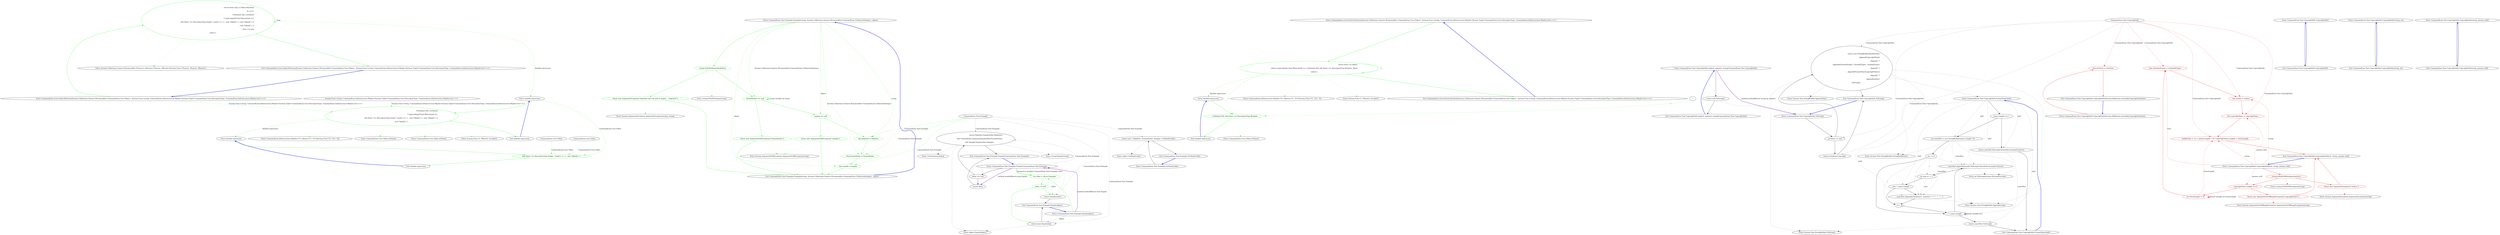 digraph  {
m0_3 [label="Entry System.Collections.Generic.IEnumerable<TSource>.Pairwise<TSource, TResult>(System.Func<TSource, TSource, TResult>)", span="24-24", cluster="System.Collections.Generic.IEnumerable<TSource>.Pairwise<TSource, TResult>(System.Func<TSource, TSource, TResult>)", file="Scalar.cs"];
m0_11 [label="Entry lambda expression", span="18-19", cluster="lambda expression", file="Scalar.cs"];
m0_4 [label="Entry lambda expression", span="16-20", cluster="lambda expression", file="Scalar.cs"];
m0_5 [label="f.IsName() && s.IsValue()\r\n                            ? typeLookup(f.Text).Return(info =>\r\n                                    info.Item1 == DescriptorType.Scalar ? new[] { f, s } : new Token[] { }, new Token[] { })\r\n                                    : new Token[] { }", span="17-20", cluster="lambda expression", color=green, community=1, file="Scalar.cs"];
m0_6 [label="Exit lambda expression", span="16-20", cluster="lambda expression", file="Scalar.cs"];
m0_12 [label="info.Item1 == DescriptorType.Scalar ? new[] { f, s } : new Token[] { }", span="19-19", cluster="lambda expression", color=green, community=0, file="Scalar.cs"];
m0_13 [label="Exit lambda expression", span="18-19", cluster="lambda expression", file="Scalar.cs"];
m0_0 [label="Entry CommandLine.Core.Scalar.Partition(System.Collections.Generic.IEnumerable<CommandLine.Core.Token>, System.Func<string, CommandLine.Infrastructure.Maybe<System.Tuple<CommandLine.Core.DescriptorType, CommandLine.Infrastructure.Maybe<int>>>>)", span="11-11", cluster="CommandLine.Core.Scalar.Partition(System.Collections.Generic.IEnumerable<CommandLine.Core.Token>, System.Func<string, CommandLine.Infrastructure.Maybe<System.Tuple<CommandLine.Core.DescriptorType, CommandLine.Infrastructure.Maybe<int>>>>)", file="Scalar.cs"];
m0_1 [label="return from tseq in tokens.Pairwise(\r\n                (f, s) =>\r\n                        f.IsName() && s.IsValue()\r\n                            ? typeLookup(f.Text).Return(info =>\r\n                                    info.Item1 == DescriptorType.Scalar ? new[] { f, s } : new Token[] { }, new Token[] { })\r\n                                    : new Token[] { })\r\n                   from t in tseq\r\n                   select t;", span="15-22", cluster="CommandLine.Core.Scalar.Partition(System.Collections.Generic.IEnumerable<CommandLine.Core.Token>, System.Func<string, CommandLine.Infrastructure.Maybe<System.Tuple<CommandLine.Core.DescriptorType, CommandLine.Infrastructure.Maybe<int>>>>)", color=green, community=1, file="Scalar.cs"];
m0_2 [label="Exit CommandLine.Core.Scalar.Partition(System.Collections.Generic.IEnumerable<CommandLine.Core.Token>, System.Func<string, CommandLine.Infrastructure.Maybe<System.Tuple<CommandLine.Core.DescriptorType, CommandLine.Infrastructure.Maybe<int>>>>)", span="11-11", cluster="CommandLine.Core.Scalar.Partition(System.Collections.Generic.IEnumerable<CommandLine.Core.Token>, System.Func<string, CommandLine.Infrastructure.Maybe<System.Tuple<CommandLine.Core.DescriptorType, CommandLine.Infrastructure.Maybe<int>>>>)", file="Scalar.cs"];
m0_10 [label="Entry CommandLine.Infrastructure.Maybe<T1>.Return<T1, T2>(System.Func<T1, T2>, T2)", span="103-103", cluster="CommandLine.Infrastructure.Maybe<T1>.Return<T1, T2>(System.Func<T1, T2>, T2)", file="Scalar.cs"];
m0_7 [label="Entry CommandLine.Core.Token.IsName()", span="72-72", cluster="CommandLine.Core.Token.IsName()", file="Scalar.cs"];
m0_8 [label="Entry CommandLine.Core.Token.IsValue()", span="77-77", cluster="CommandLine.Core.Token.IsValue()", file="Scalar.cs"];
m0_9 [label="Entry System.Func<T, TResult>.Invoke(T)", span="0-0", cluster="System.Func<T, TResult>.Invoke(T)", file="Scalar.cs"];
m0_14 [label="System.Func<string, CommandLine.Infrastructure.Maybe<System.Tuple<CommandLine.Core.DescriptorType, CommandLine.Infrastructure.Maybe<int>>>>", span="", file="Scalar.cs"];
m0_15 [label="CommandLine.Core.Token", span="", file="Scalar.cs"];
m0_16 [label="CommandLine.Core.Token", span="", file="Scalar.cs"];
m1_0 [label="Entry CommandLine.Text.Example.Example(string, System.Collections.Generic.IEnumerable<CommandLine.UnParserSettings>, object)", span="16-16", cluster="CommandLine.Text.Example.Example(string, System.Collections.Generic.IEnumerable<CommandLine.UnParserSettings>, object)", file="Sequence.cs"];
m1_1 [label="string.IsNullOrEmpty(helpText)", span="18-18", cluster="CommandLine.Text.Example.Example(string, System.Collections.Generic.IEnumerable<CommandLine.UnParserSettings>, object)", color=green, community=0, file="Sequence.cs"];
m1_2 [label="throw new ArgumentException(''helpText can't be null or empty'', ''helpText'');", span="18-18", cluster="CommandLine.Text.Example.Example(string, System.Collections.Generic.IEnumerable<CommandLine.UnParserSettings>, object)", color=green, community=0, file="Sequence.cs"];
m1_3 [label="formatStyles == null", span="19-19", cluster="CommandLine.Text.Example.Example(string, System.Collections.Generic.IEnumerable<CommandLine.UnParserSettings>, object)", color=green, community=0, file="Sequence.cs"];
m1_4 [label="throw new ArgumentNullException(''formatStyles'');", span="19-19", cluster="CommandLine.Text.Example.Example(string, System.Collections.Generic.IEnumerable<CommandLine.UnParserSettings>, object)", color=green, community=0, file="Sequence.cs"];
m1_5 [label="sample == null", span="20-20", cluster="CommandLine.Text.Example.Example(string, System.Collections.Generic.IEnumerable<CommandLine.UnParserSettings>, object)", color=green, community=0, file="Sequence.cs"];
m1_6 [label="throw new ArgumentNullException(''sample'');", span="20-20", cluster="CommandLine.Text.Example.Example(string, System.Collections.Generic.IEnumerable<CommandLine.UnParserSettings>, object)", color=green, community=0, file="Sequence.cs"];
m1_7 [label="this.helpText = helpText", span="22-22", cluster="CommandLine.Text.Example.Example(string, System.Collections.Generic.IEnumerable<CommandLine.UnParserSettings>, object)", color=green, community=0, file="Sequence.cs"];
m1_8 [label="this.formatStyles = formatStyles", span="23-23", cluster="CommandLine.Text.Example.Example(string, System.Collections.Generic.IEnumerable<CommandLine.UnParserSettings>, object)", color=green, community=0, file="Sequence.cs"];
m1_9 [label="this.sample = sample", span="24-24", cluster="CommandLine.Text.Example.Example(string, System.Collections.Generic.IEnumerable<CommandLine.UnParserSettings>, object)", color=green, community=0, file="Sequence.cs"];
m1_10 [label="Exit CommandLine.Text.Example.Example(string, System.Collections.Generic.IEnumerable<CommandLine.UnParserSettings>, object)", span="16-16", cluster="CommandLine.Text.Example.Example(string, System.Collections.Generic.IEnumerable<CommandLine.UnParserSettings>, object)", file="Sequence.cs"];
m1_24 [label="Entry CommandLine.Text.Example.Equals(CommandLine.Text.Example)", span="82-82", cluster="CommandLine.Text.Example.Equals(CommandLine.Text.Example)", file="Sequence.cs"];
m1_32 [label="return HelpText.Equals(other.HelpText)\r\n                && FormatStyles.SequenceEqual(other.FormatStyles)\r\n                && Sample.Equals(other.Sample);", span="89-91", cluster="CommandLine.Text.Example.Equals(CommandLine.Text.Example)", file="Sequence.cs"];
m1_30 [label="other == null", span="84-84", cluster="CommandLine.Text.Example.Equals(CommandLine.Text.Example)", file="Sequence.cs"];
m1_31 [label="return false;", span="86-86", cluster="CommandLine.Text.Example.Equals(CommandLine.Text.Example)", file="Sequence.cs"];
m1_33 [label="Exit CommandLine.Text.Example.Equals(CommandLine.Text.Example)", span="82-82", cluster="CommandLine.Text.Example.Equals(CommandLine.Text.Example)", file="Sequence.cs"];
m1_26 [label="Entry CommandLine.Text.Example.GetHashCode()", span="72-72", cluster="CommandLine.Text.Example.GetHashCode()", file="Sequence.cs"];
m1_27 [label="return new { HelpText, FormatStyles, Sample }.GetHashCode();", span="74-74", cluster="CommandLine.Text.Example.GetHashCode()", file="Sequence.cs"];
m1_28 [label="Exit CommandLine.Text.Example.GetHashCode()", span="72-72", cluster="CommandLine.Text.Example.GetHashCode()", file="Sequence.cs"];
m1_25 [label="Entry object.Equals(object)", span="0-0", cluster="object.Equals(object)", file="Sequence.cs"];
m1_34 [label="Entry string.Equals(string)", span="0-0", cluster="string.Equals(string)", file="Sequence.cs"];
m1_11 [label="Entry string.IsNullOrEmpty(string)", span="0-0", cluster="string.IsNullOrEmpty(string)", file="Sequence.cs"];
m1_12 [label="Entry System.ArgumentException.ArgumentException(string, string)", span="0-0", cluster="System.ArgumentException.ArgumentException(string, string)", file="Sequence.cs"];
m1_35 [label="Entry Unk.SequenceEqual", span="", cluster="Unk.SequenceEqual", file="Sequence.cs"];
m1_13 [label="Entry System.ArgumentNullException.ArgumentNullException(string)", span="0-0", cluster="System.ArgumentNullException.ArgumentNullException(string)", file="Sequence.cs"];
m1_18 [label="Entry CommandLine.Text.Example.Equals(object)", span="57-57", cluster="CommandLine.Text.Example.Equals(object)", file="Sequence.cs"];
m1_19 [label="var other = obj as Example", span="59-59", cluster="CommandLine.Text.Example.Equals(object)", color=green, community=0, file="Sequence.cs"];
m1_20 [label="other != null", span="60-60", cluster="CommandLine.Text.Example.Equals(object)", color=green, community=0, file="Sequence.cs"];
m1_21 [label="return Equals(other);", span="62-62", cluster="CommandLine.Text.Example.Equals(object)", file="Sequence.cs"];
m1_22 [label="return base.Equals(obj);", span="65-65", cluster="CommandLine.Text.Example.Equals(object)", file="Sequence.cs"];
m1_23 [label="Exit CommandLine.Text.Example.Equals(object)", span="57-57", cluster="CommandLine.Text.Example.Equals(object)", file="Sequence.cs"];
m1_29 [label="Entry object.GetHashCode()", span="0-0", cluster="object.GetHashCode()", file="Sequence.cs"];
m1_41 [label="CommandLine.Text.Example", span="", file="Sequence.cs"];
m3_0 [label="Entry CommandLine.Core.Switch.Partition(System.Collections.Generic.IEnumerable<CommandLine.Core.Token>, System.Func<string, CommandLine.Infrastructure.Maybe<System.Tuple<CommandLine.Core.DescriptorType, CommandLine.Infrastructure.Maybe<int>>>>)", span="11-11", cluster="CommandLine.Core.Switch.Partition(System.Collections.Generic.IEnumerable<CommandLine.Core.Token>, System.Func<string, CommandLine.Infrastructure.Maybe<System.Tuple<CommandLine.Core.DescriptorType, CommandLine.Infrastructure.Maybe<int>>>>)", file="Switch.cs"];
m3_1 [label="return from t in tokens\r\n                   where typeLookup(t.Text).Return(info => t.IsName() && info.Item1 == DescriptorType.Boolean, false)\r\n                   select t;", span="15-17", cluster="CommandLine.Core.Switch.Partition(System.Collections.Generic.IEnumerable<CommandLine.Core.Token>, System.Func<string, CommandLine.Infrastructure.Maybe<System.Tuple<CommandLine.Core.DescriptorType, CommandLine.Infrastructure.Maybe<int>>>>)", color=green, community=1, file="Switch.cs"];
m3_2 [label="Exit CommandLine.Core.Switch.Partition(System.Collections.Generic.IEnumerable<CommandLine.Core.Token>, System.Func<string, CommandLine.Infrastructure.Maybe<System.Tuple<CommandLine.Core.DescriptorType, CommandLine.Infrastructure.Maybe<int>>>>)", span="11-11", cluster="CommandLine.Core.Switch.Partition(System.Collections.Generic.IEnumerable<CommandLine.Core.Token>, System.Func<string, CommandLine.Infrastructure.Maybe<System.Tuple<CommandLine.Core.DescriptorType, CommandLine.Infrastructure.Maybe<int>>>>)", file="Switch.cs"];
m3_5 [label="Entry lambda expression", span="16-16", cluster="lambda expression", file="Switch.cs"];
m3_6 [label="t.IsName() && info.Item1 == DescriptorType.Boolean", span="16-16", cluster="lambda expression", color=green, community=0, file="Switch.cs"];
m3_7 [label="Exit lambda expression", span="16-16", cluster="lambda expression", file="Switch.cs"];
m3_4 [label="Entry CommandLine.Infrastructure.Maybe<T1>.Return<T1, T2>(System.Func<T1, T2>, T2)", span="103-103", cluster="CommandLine.Infrastructure.Maybe<T1>.Return<T1, T2>(System.Func<T1, T2>, T2)", file="Switch.cs"];
m3_8 [label="Entry CommandLine.Core.Token.IsName()", span="72-72", cluster="CommandLine.Core.Token.IsName()", file="Switch.cs"];
m3_3 [label="Entry System.Func<T, TResult>.Invoke(T)", span="0-0", cluster="System.Func<T, TResult>.Invoke(T)", file="Switch.cs"];
m3_9 [label=t, span="", file="Switch.cs"];
m4_34 [label="Entry CommandLine.Text.CopyrightInfo.FormatYears(int[])", span="161-161", cluster="CommandLine.Text.CopyrightInfo.FormatYears(int[])", file="TokenPartitioner.cs"];
m4_36 [label="years.Length == 1", span="163-163", cluster="CommandLine.Text.CopyrightInfo.FormatYears(int[])", file="TokenPartitioner.cs"];
m4_37 [label="return years[0].ToString(CultureInfo.InvariantCulture);", span="165-165", cluster="CommandLine.Text.CopyrightInfo.FormatYears(int[])", file="TokenPartitioner.cs"];
m4_38 [label="var yearsPart = new StringBuilder(years.Length * 6)", span="168-168", cluster="CommandLine.Text.CopyrightInfo.FormatYears(int[])", file="TokenPartitioner.cs"];
m4_40 [label="i < years.Length", span="169-169", cluster="CommandLine.Text.CopyrightInfo.FormatYears(int[])", file="TokenPartitioner.cs"];
m4_41 [label="yearsPart.Append(years[i].ToString(CultureInfo.InvariantCulture))", span="171-171", cluster="CommandLine.Text.CopyrightInfo.FormatYears(int[])", file="TokenPartitioner.cs"];
m4_43 [label="next < years.Length", span="173-173", cluster="CommandLine.Text.CopyrightInfo.FormatYears(int[])", file="TokenPartitioner.cs"];
m4_44 [label="yearsPart.Append(years[next] - years[i] > 1 ? '' - '' : '', '')", span="175-175", cluster="CommandLine.Text.CopyrightInfo.FormatYears(int[])", file="TokenPartitioner.cs"];
m4_39 [label="int i = 0", span="169-169", cluster="CommandLine.Text.CopyrightInfo.FormatYears(int[])", file="TokenPartitioner.cs"];
m4_46 [label="return yearsPart.ToString();", span="179-179", cluster="CommandLine.Text.CopyrightInfo.FormatYears(int[])", file="TokenPartitioner.cs"];
m4_42 [label="int next = i + 1", span="172-172", cluster="CommandLine.Text.CopyrightInfo.FormatYears(int[])", file="TokenPartitioner.cs"];
m4_45 [label="i++", span="169-169", cluster="CommandLine.Text.CopyrightInfo.FormatYears(int[])", file="TokenPartitioner.cs"];
m4_47 [label="Exit CommandLine.Text.CopyrightInfo.FormatYears(int[])", span="161-161", cluster="CommandLine.Text.CopyrightInfo.FormatYears(int[])", file="TokenPartitioner.cs"];
m4_33 [label="Entry System.Text.StringBuilder.Append(char)", span="0-0", cluster="System.Text.StringBuilder.Append(char)", file="TokenPartitioner.cs"];
m4_18 [label="Entry CommandLine.Text.CopyrightInfo.CopyrightInfo()", span="74-74", cluster="CommandLine.Text.CopyrightInfo.CopyrightInfo()", file="TokenPartitioner.cs"];
m4_19 [label="Exit CommandLine.Text.CopyrightInfo.CopyrightInfo()", span="74-74", cluster="CommandLine.Text.CopyrightInfo.CopyrightInfo()", file="TokenPartitioner.cs"];
m4_32 [label="Entry System.Text.StringBuilder.Append(string)", span="0-0", cluster="System.Text.StringBuilder.Append(string)", file="TokenPartitioner.cs"];
m4_20 [label="Entry CommandLine.Text.CopyrightInfo.CopyrightInfo(System.Reflection.AssemblyCopyrightAttribute)", span="83-83", cluster="CommandLine.Text.CopyrightInfo.CopyrightInfo(System.Reflection.AssemblyCopyrightAttribute)", file="TokenPartitioner.cs"];
m4_21 [label="this.attribute = attribute", span="85-85", cluster="CommandLine.Text.CopyrightInfo.CopyrightInfo(System.Reflection.AssemblyCopyrightAttribute)", color=red, community=0, file="TokenPartitioner.cs"];
m4_22 [label="Exit CommandLine.Text.CopyrightInfo.CopyrightInfo(System.Reflection.AssemblyCopyrightAttribute)", span="83-83", cluster="CommandLine.Text.CopyrightInfo.CopyrightInfo(System.Reflection.AssemblyCopyrightAttribute)", file="TokenPartitioner.cs"];
m4_31 [label="Entry System.Text.StringBuilder.StringBuilder(int)", span="0-0", cluster="System.Text.StringBuilder.StringBuilder(int)", file="TokenPartitioner.cs"];
m4_4 [label="Entry CommandLine.Text.CopyrightInfo.CopyrightInfo(bool, string, params int[])", span="59-59", cluster="CommandLine.Text.CopyrightInfo.CopyrightInfo(bool, string, params int[])", file="TokenPartitioner.cs"];
m4_5 [label="string.IsNullOrWhiteSpace(author)", span="61-61", cluster="CommandLine.Text.CopyrightInfo.CopyrightInfo(bool, string, params int[])", color=red, community=0, file="TokenPartitioner.cs"];
m4_7 [label="copyrightYears.Length == 0", span="62-62", cluster="CommandLine.Text.CopyrightInfo.CopyrightInfo(bool, string, params int[])", color=red, community=0, file="TokenPartitioner.cs"];
m4_10 [label="this.isSymbolUpper = isSymbolUpper", span="65-65", cluster="CommandLine.Text.CopyrightInfo.CopyrightInfo(bool, string, params int[])", color=red, community=0, file="TokenPartitioner.cs"];
m4_11 [label="this.author = author", span="66-66", cluster="CommandLine.Text.CopyrightInfo.CopyrightInfo(bool, string, params int[])", color=red, community=0, file="TokenPartitioner.cs"];
m4_12 [label="this.copyrightYears = copyrightYears", span="67-67", cluster="CommandLine.Text.CopyrightInfo.CopyrightInfo(bool, string, params int[])", color=red, community=0, file="TokenPartitioner.cs"];
m4_13 [label="builderSize = 12 + author.Length + (4 * copyrightYears.Length) + ExtraLength", span="68-68", cluster="CommandLine.Text.CopyrightInfo.CopyrightInfo(bool, string, params int[])", color=red, community=0, file="TokenPartitioner.cs"];
m4_6 [label="throw new ArgumentException(''author'');", span="61-61", cluster="CommandLine.Text.CopyrightInfo.CopyrightInfo(bool, string, params int[])", color=red, community=0, file="TokenPartitioner.cs"];
m4_8 [label="throw new ArgumentOutOfRangeException(''copyrightYears'');", span="62-62", cluster="CommandLine.Text.CopyrightInfo.CopyrightInfo(bool, string, params int[])", color=red, community=0, file="TokenPartitioner.cs"];
m4_9 [label="int ExtraLength = 10", span="64-64", cluster="CommandLine.Text.CopyrightInfo.CopyrightInfo(bool, string, params int[])", color=red, community=0, file="TokenPartitioner.cs"];
m4_14 [label="Exit CommandLine.Text.CopyrightInfo.CopyrightInfo(bool, string, params int[])", span="59-59", cluster="CommandLine.Text.CopyrightInfo.CopyrightInfo(bool, string, params int[])", file="TokenPartitioner.cs"];
m4_0 [label="Entry CommandLine.Text.CopyrightInfo.CopyrightInfo(string, int)", span="32-32", cluster="CommandLine.Text.CopyrightInfo.CopyrightInfo(string, int)", file="TokenPartitioner.cs"];
m4_1 [label="Exit CommandLine.Text.CopyrightInfo.CopyrightInfo(string, int)", span="32-32", cluster="CommandLine.Text.CopyrightInfo.CopyrightInfo(string, int)", file="TokenPartitioner.cs"];
m4_48 [label="Entry int.ToString(System.IFormatProvider)", span="0-0", cluster="int.ToString(System.IFormatProvider)", file="TokenPartitioner.cs"];
m4_26 [label="Entry CommandLine.Text.CopyrightInfo.ToString()", span="137-137", cluster="CommandLine.Text.CopyrightInfo.ToString()", file="TokenPartitioner.cs"];
m4_27 [label="attribute != null", span="139-139", cluster="CommandLine.Text.CopyrightInfo.ToString()", file="TokenPartitioner.cs"];
m4_28 [label="return attribute.Copyright;", span="141-141", cluster="CommandLine.Text.CopyrightInfo.ToString()", file="TokenPartitioner.cs"];
m4_29 [label="return new StringBuilder(builderSize)\r\n                .Append(CopyrightWord)\r\n                .Append(' ')\r\n                .Append(isSymbolUpper ? SymbolUpper : SymbolLower)\r\n                .Append(' ')\r\n                .Append(FormatYears(copyrightYears))\r\n                .Append(' ')\r\n                .Append(author)\r\n                .ToString();", span="144-152", cluster="CommandLine.Text.CopyrightInfo.ToString()", file="TokenPartitioner.cs"];
m4_30 [label="Exit CommandLine.Text.CopyrightInfo.ToString()", span="137-137", cluster="CommandLine.Text.CopyrightInfo.ToString()", file="TokenPartitioner.cs"];
m4_23 [label="Entry CommandLine.Text.CopyrightInfo.implicit operator string(CommandLine.Text.CopyrightInfo)", span="128-128", cluster="CommandLine.Text.CopyrightInfo.implicit operator string(CommandLine.Text.CopyrightInfo)", file="TokenPartitioner.cs"];
m4_24 [label="return info.ToString();", span="130-130", cluster="CommandLine.Text.CopyrightInfo.implicit operator string(CommandLine.Text.CopyrightInfo)", file="TokenPartitioner.cs"];
m4_25 [label="Exit CommandLine.Text.CopyrightInfo.implicit operator string(CommandLine.Text.CopyrightInfo)", span="128-128", cluster="CommandLine.Text.CopyrightInfo.implicit operator string(CommandLine.Text.CopyrightInfo)", file="TokenPartitioner.cs"];
m4_2 [label="Entry CommandLine.Text.CopyrightInfo.CopyrightInfo(string, params int[])", span="45-45", cluster="CommandLine.Text.CopyrightInfo.CopyrightInfo(string, params int[])", file="TokenPartitioner.cs"];
m4_3 [label="Exit CommandLine.Text.CopyrightInfo.CopyrightInfo(string, params int[])", span="45-45", cluster="CommandLine.Text.CopyrightInfo.CopyrightInfo(string, params int[])", file="TokenPartitioner.cs"];
m4_35 [label="Entry System.Text.StringBuilder.ToString()", span="0-0", cluster="System.Text.StringBuilder.ToString()", file="TokenPartitioner.cs"];
m4_17 [label="Entry System.ArgumentOutOfRangeException.ArgumentOutOfRangeException(string)", span="0-0", cluster="System.ArgumentOutOfRangeException.ArgumentOutOfRangeException(string)", file="TokenPartitioner.cs"];
m4_16 [label="Entry System.ArgumentException.ArgumentException(string)", span="0-0", cluster="System.ArgumentException.ArgumentException(string)", file="TokenPartitioner.cs"];
m4_15 [label="Entry string.IsNullOrWhiteSpace(string)", span="0-0", cluster="string.IsNullOrWhiteSpace(string)", file="TokenPartitioner.cs"];
m4_49 [label="CommandLine.Text.CopyrightInfo", span="", file="TokenPartitioner.cs"];
m0_11 -> m0_12  [key=0, style=solid, color=green];
m0_4 -> m0_5  [key=0, style=solid, color=green];
m0_4 -> m0_12  [key=1, style=dashed, color=green, label="CommandLine.Core.Token"];
m0_5 -> m0_6  [key=0, style=solid, color=green];
m0_5 -> m0_7  [key=2, style=dotted, color=green];
m0_5 -> m0_8  [key=2, style=dotted, color=green];
m0_5 -> m0_9  [key=2, style=dotted, color=green];
m0_5 -> m0_10  [key=2, style=dotted, color=green];
m0_5 -> m0_11  [key=1, style=dashed, color=green, label="lambda expression"];
m0_6 -> m0_4  [key=0, style=bold, color=blue];
m0_12 -> m0_13  [key=0, style=solid, color=green];
m0_13 -> m0_11  [key=0, style=bold, color=blue];
m0_0 -> m0_1  [key=0, style=solid, color=green];
m0_0 -> m0_5  [key=1, style=dashed, color=green, label="System.Func<string, CommandLine.Infrastructure.Maybe<System.Tuple<CommandLine.Core.DescriptorType, CommandLine.Infrastructure.Maybe<int>>>>"];
m0_1 -> m0_1  [key=1, style=dashed, color=green, label=tseq];
m0_1 -> m0_2  [key=0, style=solid, color=green];
m0_1 -> m0_3  [key=2, style=dotted, color=green];
m0_1 -> m0_4  [key=1, style=dashed, color=green, label="lambda expression"];
m0_2 -> m0_0  [key=0, style=bold, color=blue];
m0_14 -> m0_5  [key=1, style=dashed, color=green, label="System.Func<string, CommandLine.Infrastructure.Maybe<System.Tuple<CommandLine.Core.DescriptorType, CommandLine.Infrastructure.Maybe<int>>>>"];
m0_15 -> m0_12  [key=1, style=dashed, color=green, label="CommandLine.Core.Token"];
m0_16 -> m0_12  [key=1, style=dashed, color=green, label="CommandLine.Core.Token"];
m1_0 -> m1_1  [key=0, style=solid, color=green];
m1_0 -> m1_3  [key=1, style=dashed, color=green, label="System.Collections.Generic.IEnumerable<CommandLine.UnParserSettings>"];
m1_0 -> m1_5  [key=1, style=dashed, color=green, label=object];
m1_0 -> m1_7  [key=1, style=dashed, color=green, label=string];
m1_0 -> m1_8  [key=1, style=dashed, color=green, label="System.Collections.Generic.IEnumerable<CommandLine.UnParserSettings>"];
m1_0 -> m1_9  [key=1, style=dashed, color=green, label=object];
m1_1 -> m1_2  [key=0, style=solid, color=green];
m1_1 -> m1_3  [key=0, style=solid, color=green];
m1_1 -> m1_11  [key=2, style=dotted, color=green];
m1_2 -> m1_10  [key=0, style=solid, color=green];
m1_2 -> m1_12  [key=2, style=dotted, color=green];
m1_3 -> m1_3  [key=3, color=green, style=bold, label="Local variable int items"];
m1_3 -> m1_4  [key=0, style=solid, color=green];
m1_3 -> m1_5  [key=0, style=solid, color=green];
m1_4 -> m1_10  [key=0, style=solid, color=green];
m1_4 -> m1_13  [key=2, style=dotted, color=green];
m1_5 -> m1_6  [key=0, style=solid, color=green];
m1_5 -> m1_7  [key=0, style=solid, color=green];
m1_6 -> m1_10  [key=0, style=solid, color=green];
m1_6 -> m1_13  [key=2, style=dotted, color=green];
m1_7 -> m1_8  [key=0, style=solid, color=green];
m1_8 -> m1_9  [key=0, style=solid, color=green];
m1_9 -> m1_10  [key=0, style=solid, color=green];
m1_10 -> m1_0  [key=0, style=bold, color=blue];
m1_24 -> m1_19  [key=3, color=green, style=bold, label="Parameter variable CommandLine.Text.Example other"];
m1_24 -> m1_30  [key=0, style=solid];
m1_24 -> m1_32  [key=1, style=dashed, color=darkseagreen4, label="CommandLine.Text.Example"];
m1_24 -> m1_31  [key=3, color=darkorchid, style=bold, label="method methodReturn bool Equals"];
m1_32 -> m1_33  [key=0, style=solid];
m1_32 -> m1_34  [key=2, style=dotted];
m1_32 -> m1_35  [key=2, style=dotted];
m1_32 -> m1_25  [key=2, style=dotted];
m1_30 -> m1_32  [key=0, style=solid];
m1_30 -> m1_31  [key=0, style=solid];
m1_31 -> m1_33  [key=0, style=solid];
m1_33 -> m1_24  [key=0, style=bold, color=blue];
m1_26 -> m1_27  [key=0, style=solid];
m1_27 -> m1_28  [key=0, style=solid];
m1_27 -> m1_29  [key=2, style=dotted];
m1_28 -> m1_26  [key=0, style=bold, color=blue];
m1_18 -> m1_19  [key=0, style=solid, color=green];
m1_18 -> m1_22  [key=1, style=dashed, color=darkseagreen4, label=object];
m1_18 -> m1_24  [key=3, color=darkorchid, style=bold, label="method methodReturn bool Equals"];
m1_19 -> m1_20  [key=0, style=solid, color=green];
m1_19 -> m1_21  [key=1, style=dashed, color=green, label=other];
m1_20 -> m1_21  [key=0, style=solid, color=green];
m1_20 -> m1_22  [key=0, style=solid, color=green];
m1_21 -> m1_24  [key=2, style=dotted];
m1_21 -> m1_23  [key=0, style=solid];
m1_22 -> m1_23  [key=0, style=solid];
m1_22 -> m1_25  [key=2, style=dotted];
m1_23 -> m1_18  [key=0, style=bold, color=blue];
m1_41 -> m1_7  [key=1, style=dashed, color=green, label="CommandLine.Text.Example"];
m1_41 -> m1_8  [key=1, style=dashed, color=green, label="CommandLine.Text.Example"];
m1_41 -> m1_9  [key=1, style=dashed, color=green, label="CommandLine.Text.Example"];
m1_41 -> m1_21  [key=1, style=dashed, color=darkseagreen4, label="CommandLine.Text.Example"];
m1_41 -> m1_22  [key=1, style=dashed, color=darkseagreen4, label="CommandLine.Text.Example"];
m1_41 -> m1_27  [key=1, style=dashed, color=darkseagreen4, label="CommandLine.Text.Example"];
m1_41 -> m1_32  [key=1, style=dashed, color=darkseagreen4, label="CommandLine.Text.Example"];
m3_0 -> m3_1  [key=0, style=solid, color=green];
m3_1 -> m3_1  [key=1, style=dashed, color=green, label=t];
m3_1 -> m3_2  [key=0, style=solid, color=green];
m3_1 -> m3_3  [key=2, style=dotted, color=green];
m3_1 -> m3_4  [key=2, style=dotted, color=green];
m3_1 -> m3_5  [key=1, style=dashed, color=green, label="lambda expression"];
m3_1 -> m3_6  [key=1, style=dashed, color=green, label=t];
m3_2 -> m3_0  [key=0, style=bold, color=blue];
m3_5 -> m3_6  [key=0, style=solid, color=green];
m3_6 -> m3_7  [key=0, style=solid, color=green];
m3_6 -> m3_8  [key=2, style=dotted, color=green];
m3_7 -> m3_5  [key=0, style=bold, color=blue];
m3_9 -> m3_6  [key=1, style=dashed, color=green, label=t];
m4_34 -> m4_36  [key=0, style=solid];
m4_34 -> m4_37  [key=1, style=dashed, color=darkseagreen4, label="int[]"];
m4_34 -> m4_38  [key=1, style=dashed, color=darkseagreen4, label="int[]"];
m4_34 -> m4_40  [key=1, style=dashed, color=darkseagreen4, label="int[]"];
m4_34 -> m4_41  [key=1, style=dashed, color=darkseagreen4, label="int[]"];
m4_34 -> m4_43  [key=1, style=dashed, color=darkseagreen4, label="int[]"];
m4_34 -> m4_44  [key=1, style=dashed, color=darkseagreen4, label="int[]"];
m4_36 -> m4_37  [key=0, style=solid];
m4_36 -> m4_38  [key=0, style=solid];
m4_37 -> m4_47  [key=0, style=solid];
m4_37 -> m4_48  [key=2, style=dotted];
m4_38 -> m4_39  [key=0, style=solid];
m4_38 -> m4_31  [key=2, style=dotted];
m4_38 -> m4_41  [key=1, style=dashed, color=darkseagreen4, label=yearsPart];
m4_38 -> m4_44  [key=1, style=dashed, color=darkseagreen4, label=yearsPart];
m4_38 -> m4_46  [key=1, style=dashed, color=darkseagreen4, label=yearsPart];
m4_40 -> m4_41  [key=0, style=solid];
m4_40 -> m4_46  [key=0, style=solid];
m4_40 -> m4_40  [key=3, color=darkorchid, style=bold, label="Local variable int i"];
m4_41 -> m4_42  [key=0, style=solid];
m4_41 -> m4_48  [key=2, style=dotted];
m4_41 -> m4_32  [key=2, style=dotted];
m4_43 -> m4_44  [key=0, style=solid];
m4_43 -> m4_45  [key=0, style=solid];
m4_44 -> m4_45  [key=0, style=solid];
m4_44 -> m4_32  [key=2, style=dotted];
m4_39 -> m4_40  [key=0, style=solid];
m4_39 -> m4_41  [key=1, style=dashed, color=darkseagreen4, label=i];
m4_39 -> m4_42  [key=1, style=dashed, color=darkseagreen4, label=i];
m4_39 -> m4_44  [key=1, style=dashed, color=darkseagreen4, label=i];
m4_39 -> m4_45  [key=1, style=dashed, color=darkseagreen4, label=i];
m4_46 -> m4_47  [key=0, style=solid];
m4_46 -> m4_35  [key=2, style=dotted];
m4_42 -> m4_43  [key=0, style=solid];
m4_42 -> m4_44  [key=1, style=dashed, color=darkseagreen4, label=next];
m4_45 -> m4_40  [key=0, style=solid];
m4_45 -> m4_45  [key=1, style=dashed, color=darkseagreen4, label=i];
m4_47 -> m4_34  [key=0, style=bold, color=blue];
m4_18 -> m4_19  [key=0, style=solid];
m4_19 -> m4_18  [key=0, style=bold, color=blue];
m4_20 -> m4_21  [key=0, style=solid, color=red];
m4_21 -> m4_22  [key=0, style=solid, color=red];
m4_22 -> m4_20  [key=0, style=bold, color=blue];
m4_4 -> m4_5  [key=0, style=solid, color=red];
m4_4 -> m4_7  [key=1, style=dashed, color=red, label="params int[]"];
m4_4 -> m4_10  [key=1, style=dashed, color=red, label=bool];
m4_4 -> m4_11  [key=1, style=dashed, color=red, label=string];
m4_4 -> m4_12  [key=1, style=dashed, color=red, label="params int[]"];
m4_4 -> m4_13  [key=1, style=dashed, color=red, label=string];
m4_5 -> m4_6  [key=0, style=solid, color=red];
m4_5 -> m4_7  [key=0, style=solid, color=red];
m4_5 -> m4_15  [key=2, style=dotted, color=red];
m4_7 -> m4_8  [key=0, style=solid, color=red];
m4_7 -> m4_9  [key=0, style=solid, color=red];
m4_10 -> m4_11  [key=0, style=solid, color=red];
m4_11 -> m4_12  [key=0, style=solid, color=red];
m4_12 -> m4_13  [key=0, style=solid, color=red];
m4_13 -> m4_14  [key=0, style=solid, color=red];
m4_6 -> m4_14  [key=0, style=solid, color=red];
m4_6 -> m4_16  [key=2, style=dotted, color=red];
m4_8 -> m4_14  [key=0, style=solid, color=red];
m4_8 -> m4_17  [key=2, style=dotted, color=red];
m4_9 -> m4_10  [key=0, style=solid, color=red];
m4_9 -> m4_13  [key=1, style=dashed, color=red, label=ExtraLength];
m4_9 -> m4_9  [key=3, color=red, style=bold, label="Local variable int ExtraLength"];
m4_14 -> m4_4  [key=0, style=bold, color=blue];
m4_0 -> m4_1  [key=0, style=solid];
m4_1 -> m4_0  [key=0, style=bold, color=blue];
m4_26 -> m4_27  [key=0, style=solid];
m4_27 -> m4_28  [key=0, style=solid];
m4_27 -> m4_29  [key=0, style=solid];
m4_28 -> m4_30  [key=0, style=solid];
m4_29 -> m4_30  [key=0, style=solid];
m4_29 -> m4_31  [key=2, style=dotted];
m4_29 -> m4_32  [key=2, style=dotted];
m4_29 -> m4_33  [key=2, style=dotted];
m4_29 -> m4_34  [key=2, style=dotted];
m4_29 -> m4_35  [key=2, style=dotted];
m4_30 -> m4_26  [key=0, style=bold, color=blue];
m4_23 -> m4_24  [key=0, style=solid];
m4_23 -> m4_26  [key=3, color=darkorchid, style=bold, label="method methodReturn string op_Implicit"];
m4_24 -> m4_25  [key=0, style=solid];
m4_24 -> m4_26  [key=2, style=dotted];
m4_25 -> m4_23  [key=0, style=bold, color=blue];
m4_2 -> m4_3  [key=0, style=solid];
m4_3 -> m4_2  [key=0, style=bold, color=blue];
m4_49 -> m4_10  [key=1, style=dashed, color=red, label="CommandLine.Text.CopyrightInfo"];
m4_49 -> m4_11  [key=1, style=dashed, color=red, label="CommandLine.Text.CopyrightInfo"];
m4_49 -> m4_12  [key=1, style=dashed, color=red, label="CommandLine.Text.CopyrightInfo"];
m4_49 -> m4_13  [key=1, style=dashed, color=red, label="CommandLine.Text.CopyrightInfo"];
m4_49 -> m4_21  [key=1, style=dashed, color=red, label="CommandLine.Text.CopyrightInfo"];
m4_49 -> m4_27  [key=1, style=dashed, color=darkseagreen4, label="CommandLine.Text.CopyrightInfo"];
m4_49 -> m4_28  [key=1, style=dashed, color=darkseagreen4, label="CommandLine.Text.CopyrightInfo"];
m4_49 -> m4_29  [key=1, style=dashed, color=darkseagreen4, label="CommandLine.Text.CopyrightInfo"];
}
